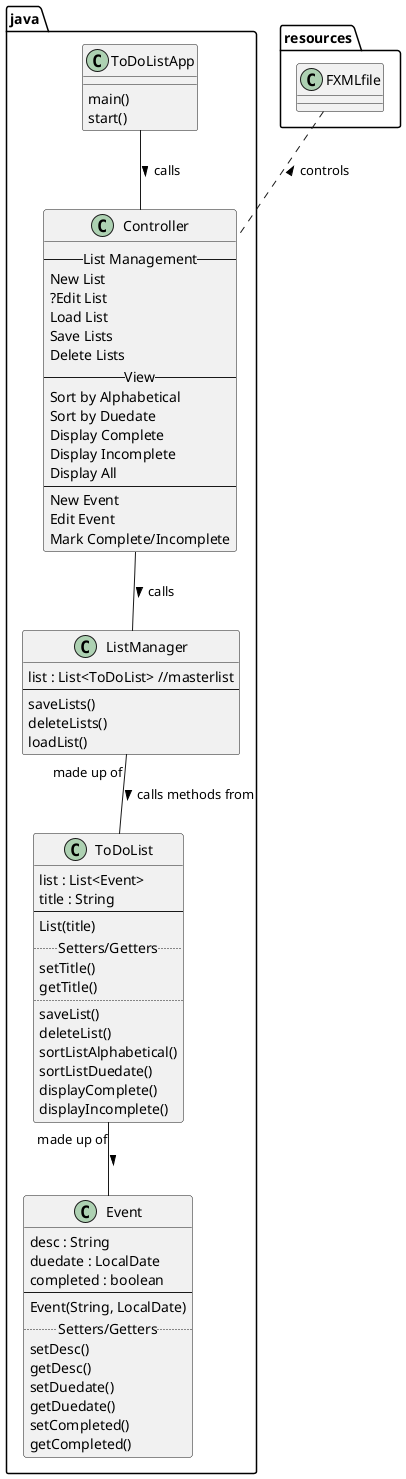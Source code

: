 @startuml
'https://plantuml.com/class-diagram

class java.ListManager{
list : List<ToDoList> //masterlist
--
saveLists()
deleteLists()
loadList()
}

class java.ToDoList {
list : List<Event>
title : String
--
List(title)
..Setters/Getters..
setTitle()
getTitle()
..
saveList()
deleteList()
sortListAlphabetical()
sortListDuedate()
displayComplete()
displayIncomplete()
}

class java.Event {
desc : String
duedate : LocalDate
completed : boolean
--
Event(String, LocalDate)
..Setters/Getters..
setDesc()
getDesc()
setDuedate()
getDuedate()
setCompleted()
getCompleted()
}

java.ToDoList "made up of" -- java.Event : >
java.ListManager "made up of" -- java.ToDoList : > calls methods from

java.ToDoListApp -- java.Controller : > calls
resources.FXMLfile .. java.Controller : < controls
java.Controller -- java.ListManager : > calls


class java.Controller{
--List Management--
New List
?Edit List
Load List
Save Lists
Delete Lists
--View--
Sort by Alphabetical
Sort by Duedate
Display Complete
Display Incomplete
Display All
--
New Event
Edit Event
Mark Complete/Incomplete
}

class java.ToDoListApp{
main()
start()
}

@enduml